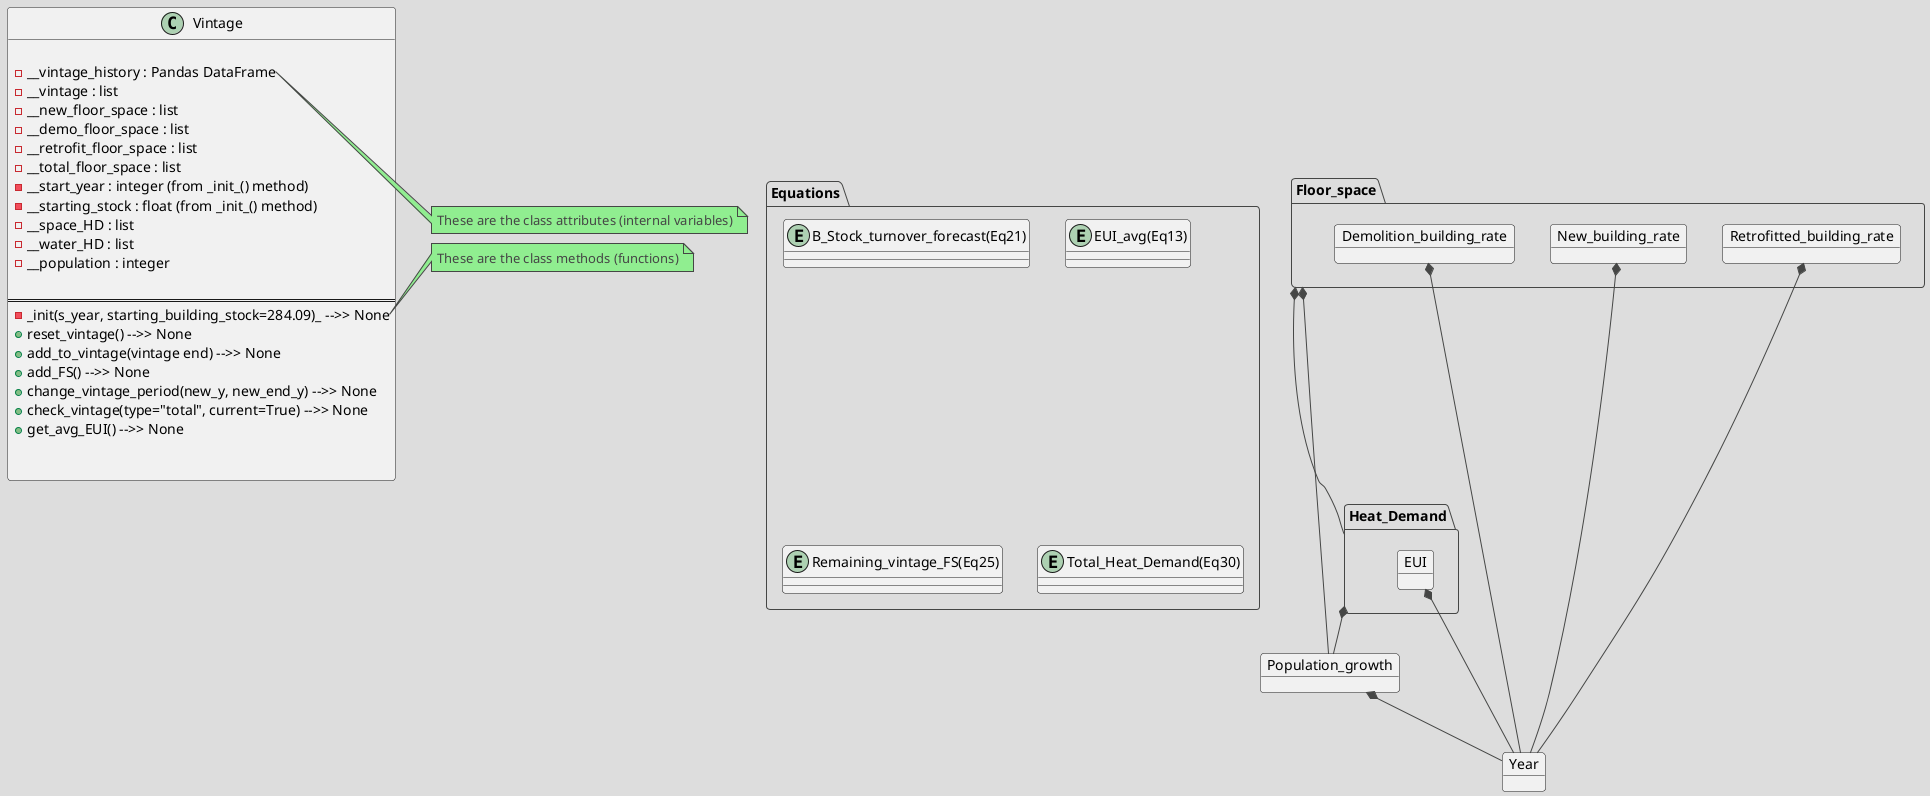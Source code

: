 @startuml Building_Stock_classes

' Theme of choice
!theme toy


' Model dependencies description
package Floor_space
{
    object Demolition_building_rate
    object New_building_rate
    object Retrofitted_building_rate
}

package Heat_Demand
{
   object EUI
}

package Equations
{
    entity B_Stock_turnover_forecast(Eq21)
    entity EUI_avg(Eq13)
    entity Remaining_vintage_FS(Eq25)
    entity Total_Heat_Demand(Eq30)
}

object Year
object Population_growth

' ----------------------------------------------------------

' Vintages class
class Vintage {
    
    ' Class attributes
    - __vintage_history : Pandas DataFrame
    - __vintage : list
    - __new_floor_space : list
    - __demo_floor_space : list
    - __retrofit_floor_space : list
    - __total_floor_space : list
    - __start_year : integer (from _init_() method)
    - __starting_stock : float (from _init_() method)
    - __space_HD : list
    - __water_HD : list
    - __population : integer

    =================================
    ' Class methods
    - _init(s_year, starting_building_stock=284.09)_ -->> None
    + reset_vintage() -->> None
    + add_to_vintage(vintage end) -->> None
    + add_FS() -->> None
    + change_vintage_period(new_y, new_end_y) -->> None
    + check_vintage(type="total", current=True) -->> None
    + get_avg_EUI() -->> None


}

' ----------------------------------------------------------

' Relationships
Population_growth *-- Year
Demolition_building_rate *-- Year
Retrofitted_building_rate *-- Year
New_building_rate *-- Year
EUI *-- Year

Floor_space *-- Heat_Demand
Floor_space *-- Population_growth
' Demolition_building_rate *-- Floor_space
' Retrofitted_building_rate *-- Floor_space 
' New_building_rate *-- Floor_space
Heat_Demand *-- Population_growth


' ----------------------------------------------------------

' Notes
note right of Vintage::DataFrame
    These are the class attributes (internal variables)
end note

note right of Vintage::None
    These are the class methods (functions)
end note

@enduml